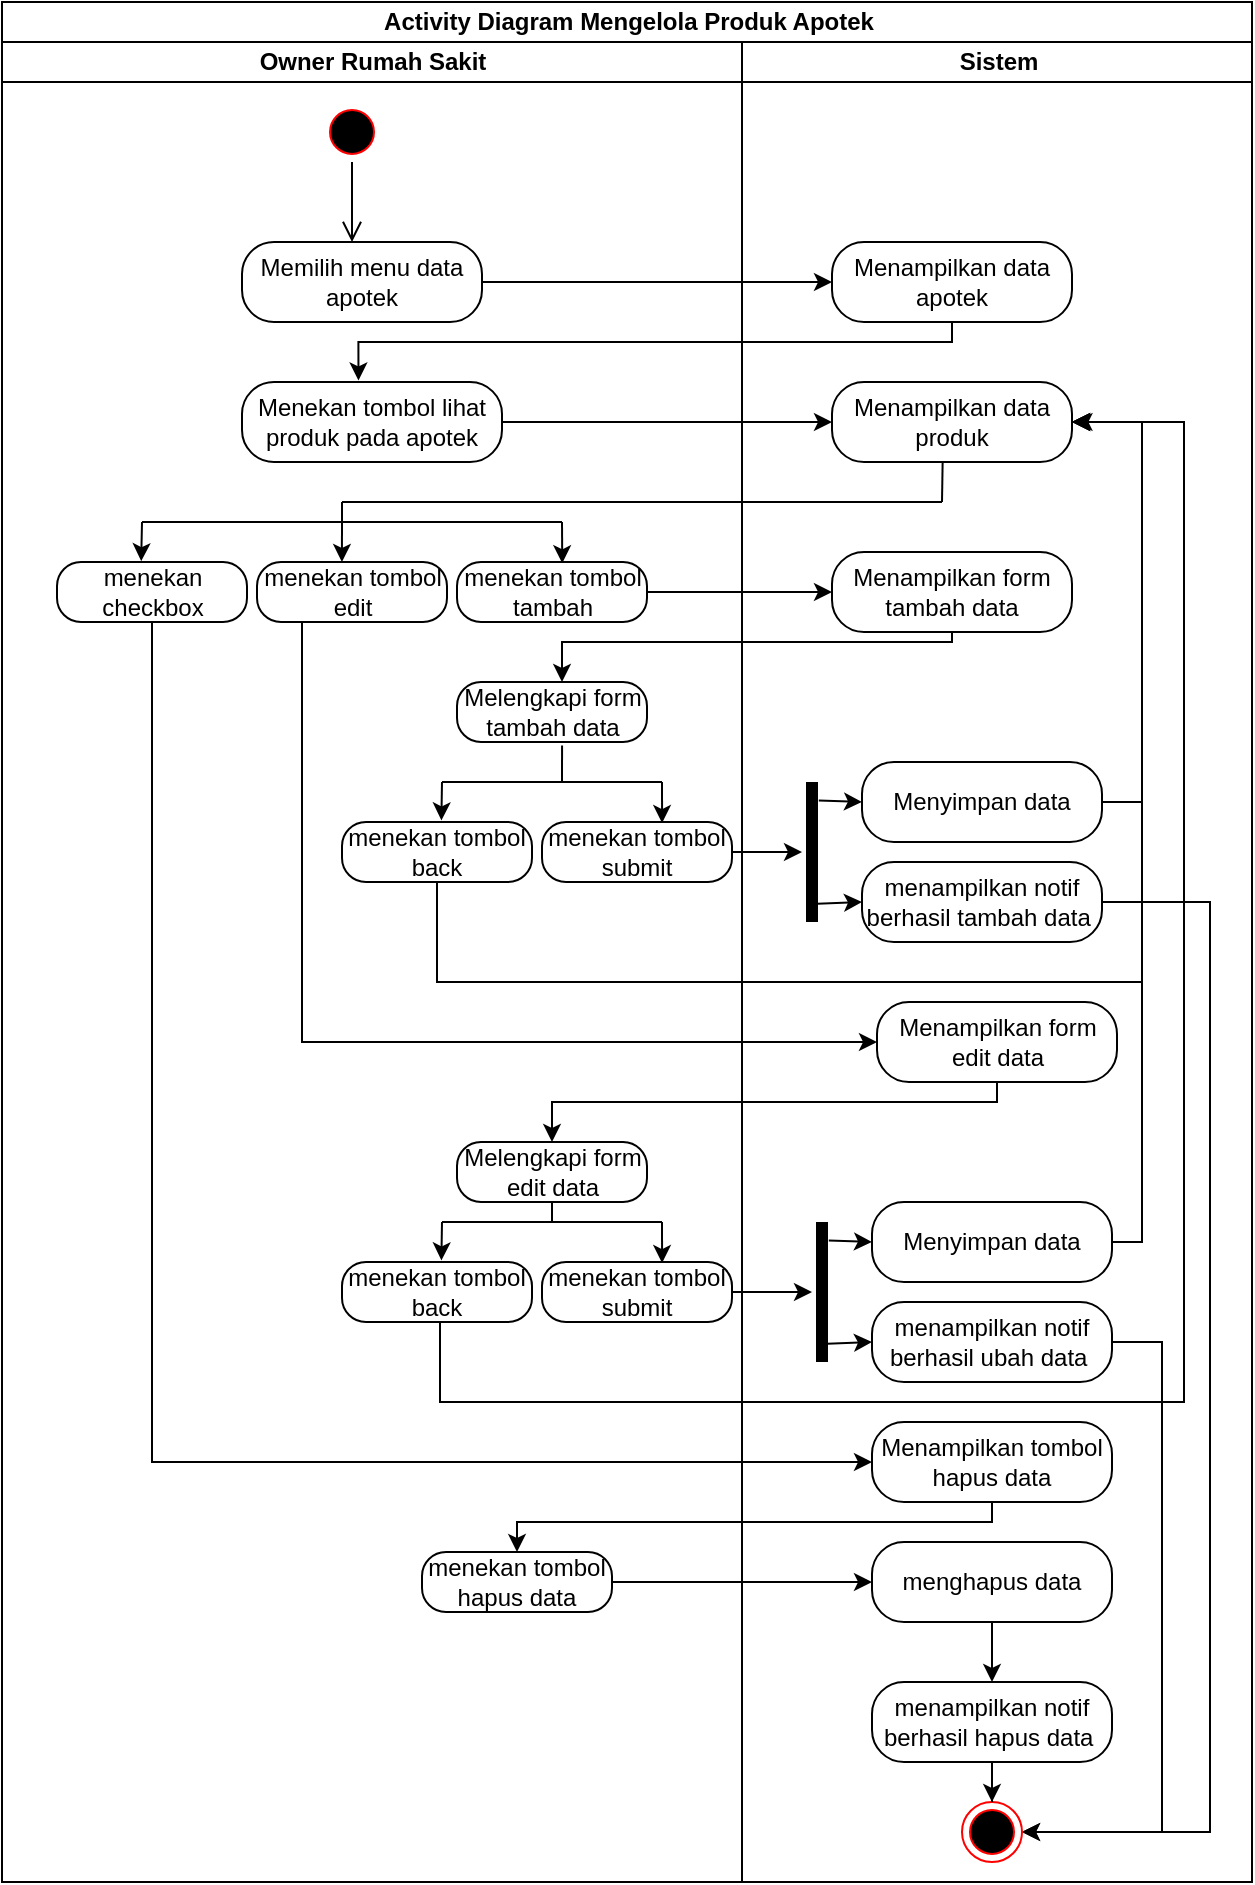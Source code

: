 <mxfile version="20.8.16" type="device"><diagram name="Halaman-1" id="PlDD8hu0ttYD9z4HBj_u"><mxGraphModel dx="1036" dy="614" grid="1" gridSize="10" guides="1" tooltips="1" connect="1" arrows="1" fold="1" page="1" pageScale="1" pageWidth="827" pageHeight="1169" math="0" shadow="0"><root><mxCell id="0"/><mxCell id="1" parent="0"/><mxCell id="JHjuRr0KbT05Q5GvLW9h-1" value="Activity Diagram Mengelola Produk Apotek" style="swimlane;childLayout=stackLayout;resizeParent=1;resizeParentMax=0;startSize=20;html=1;" parent="1" vertex="1"><mxGeometry x="220.0" y="150" width="625" height="940" as="geometry"/></mxCell><mxCell id="JHjuRr0KbT05Q5GvLW9h-2" value="Owner Rumah Sakit" style="swimlane;startSize=20;html=1;" parent="JHjuRr0KbT05Q5GvLW9h-1" vertex="1"><mxGeometry y="20" width="370" height="920" as="geometry"/></mxCell><mxCell id="JHjuRr0KbT05Q5GvLW9h-3" value="Memilih menu data apotek" style="rounded=1;whiteSpace=wrap;html=1;arcSize=40;fontColor=#000000;fillColor=default;strokeColor=default;" parent="JHjuRr0KbT05Q5GvLW9h-2" vertex="1"><mxGeometry x="120.0" y="100" width="120" height="40" as="geometry"/></mxCell><mxCell id="JHjuRr0KbT05Q5GvLW9h-4" value="Menekan tombol lihat produk pada apotek" style="rounded=1;whiteSpace=wrap;html=1;arcSize=40;fontColor=#000000;fillColor=default;strokeColor=default;" parent="JHjuRr0KbT05Q5GvLW9h-2" vertex="1"><mxGeometry x="120" y="170" width="130" height="40" as="geometry"/></mxCell><mxCell id="JHjuRr0KbT05Q5GvLW9h-5" value="" style="ellipse;html=1;shape=startState;fillColor=#000000;strokeColor=#ff0000;" parent="JHjuRr0KbT05Q5GvLW9h-2" vertex="1"><mxGeometry x="160.0" y="30" width="30" height="30" as="geometry"/></mxCell><mxCell id="JHjuRr0KbT05Q5GvLW9h-6" value="" style="edgeStyle=orthogonalEdgeStyle;html=1;verticalAlign=bottom;endArrow=open;endSize=8;strokeColor=default;rounded=0;" parent="JHjuRr0KbT05Q5GvLW9h-2" source="JHjuRr0KbT05Q5GvLW9h-5" edge="1"><mxGeometry relative="1" as="geometry"><mxPoint x="175.0" y="100" as="targetPoint"/></mxGeometry></mxCell><mxCell id="JHjuRr0KbT05Q5GvLW9h-7" value="menekan checkbox" style="rounded=1;whiteSpace=wrap;html=1;arcSize=40;fontColor=#000000;fillColor=default;strokeColor=default;" parent="JHjuRr0KbT05Q5GvLW9h-2" vertex="1"><mxGeometry x="27.5" y="260" width="95" height="30" as="geometry"/></mxCell><mxCell id="JHjuRr0KbT05Q5GvLW9h-8" value="menekan tombol edit" style="rounded=1;whiteSpace=wrap;html=1;arcSize=40;fontColor=#000000;fillColor=default;strokeColor=default;" parent="JHjuRr0KbT05Q5GvLW9h-2" vertex="1"><mxGeometry x="127.5" y="260" width="95" height="30" as="geometry"/></mxCell><mxCell id="JHjuRr0KbT05Q5GvLW9h-9" value="menekan tombol tambah" style="rounded=1;whiteSpace=wrap;html=1;arcSize=40;fontColor=#000000;fillColor=default;strokeColor=default;" parent="JHjuRr0KbT05Q5GvLW9h-2" vertex="1"><mxGeometry x="227.5" y="260" width="95" height="30" as="geometry"/></mxCell><mxCell id="JHjuRr0KbT05Q5GvLW9h-10" value="" style="endArrow=none;html=1;rounded=0;" parent="JHjuRr0KbT05Q5GvLW9h-2" edge="1"><mxGeometry width="50" height="50" relative="1" as="geometry"><mxPoint x="70.0" y="240" as="sourcePoint"/><mxPoint x="280.0" y="240" as="targetPoint"/></mxGeometry></mxCell><mxCell id="JHjuRr0KbT05Q5GvLW9h-11" value="" style="endArrow=classic;html=1;rounded=0;entryX=0.554;entryY=0.021;entryDx=0;entryDy=0;entryPerimeter=0;" parent="JHjuRr0KbT05Q5GvLW9h-2" target="JHjuRr0KbT05Q5GvLW9h-9" edge="1"><mxGeometry width="50" height="50" relative="1" as="geometry"><mxPoint x="280.0" y="240" as="sourcePoint"/><mxPoint x="276.02" y="260" as="targetPoint"/></mxGeometry></mxCell><mxCell id="JHjuRr0KbT05Q5GvLW9h-12" value="Melengkapi form tambah data" style="rounded=1;whiteSpace=wrap;html=1;arcSize=40;fontColor=#000000;fillColor=default;strokeColor=default;" parent="JHjuRr0KbT05Q5GvLW9h-2" vertex="1"><mxGeometry x="227.5" y="320" width="95" height="30" as="geometry"/></mxCell><mxCell id="JHjuRr0KbT05Q5GvLW9h-13" value="menekan tombol back" style="rounded=1;whiteSpace=wrap;html=1;arcSize=40;fontColor=#000000;fillColor=default;strokeColor=default;" parent="JHjuRr0KbT05Q5GvLW9h-2" vertex="1"><mxGeometry x="170" y="390" width="95" height="30" as="geometry"/></mxCell><mxCell id="JHjuRr0KbT05Q5GvLW9h-14" style="edgeStyle=orthogonalEdgeStyle;rounded=0;orthogonalLoop=1;jettySize=auto;html=1;" parent="JHjuRr0KbT05Q5GvLW9h-2" source="JHjuRr0KbT05Q5GvLW9h-15" edge="1"><mxGeometry relative="1" as="geometry"><mxPoint x="400.0" y="405" as="targetPoint"/></mxGeometry></mxCell><mxCell id="JHjuRr0KbT05Q5GvLW9h-15" value="menekan tombol submit" style="rounded=1;whiteSpace=wrap;html=1;arcSize=40;fontColor=#000000;fillColor=default;strokeColor=default;" parent="JHjuRr0KbT05Q5GvLW9h-2" vertex="1"><mxGeometry x="270" y="390" width="95" height="30" as="geometry"/></mxCell><mxCell id="JHjuRr0KbT05Q5GvLW9h-16" value="" style="endArrow=none;html=1;rounded=0;" parent="JHjuRr0KbT05Q5GvLW9h-2" edge="1"><mxGeometry width="50" height="50" relative="1" as="geometry"><mxPoint x="220.0" y="370" as="sourcePoint"/><mxPoint x="330.0" y="370" as="targetPoint"/></mxGeometry></mxCell><mxCell id="JHjuRr0KbT05Q5GvLW9h-18" value="Melengkapi form edit data" style="rounded=1;whiteSpace=wrap;html=1;arcSize=40;fontColor=#000000;fillColor=default;strokeColor=default;" parent="JHjuRr0KbT05Q5GvLW9h-2" vertex="1"><mxGeometry x="227.5" y="550" width="95" height="30" as="geometry"/></mxCell><mxCell id="JHjuRr0KbT05Q5GvLW9h-19" value="menekan tombol back" style="rounded=1;whiteSpace=wrap;html=1;arcSize=40;fontColor=#000000;fillColor=default;strokeColor=default;" parent="JHjuRr0KbT05Q5GvLW9h-2" vertex="1"><mxGeometry x="170" y="610" width="95" height="30" as="geometry"/></mxCell><mxCell id="JHjuRr0KbT05Q5GvLW9h-20" value="menekan tombol submit" style="rounded=1;whiteSpace=wrap;html=1;arcSize=40;fontColor=#000000;fillColor=default;strokeColor=default;" parent="JHjuRr0KbT05Q5GvLW9h-2" vertex="1"><mxGeometry x="270" y="610" width="95" height="30" as="geometry"/></mxCell><mxCell id="JHjuRr0KbT05Q5GvLW9h-21" value="" style="endArrow=none;html=1;rounded=0;" parent="JHjuRr0KbT05Q5GvLW9h-2" edge="1"><mxGeometry width="50" height="50" relative="1" as="geometry"><mxPoint x="220.0" y="590" as="sourcePoint"/><mxPoint x="330.0" y="590" as="targetPoint"/></mxGeometry></mxCell><mxCell id="JHjuRr0KbT05Q5GvLW9h-22" value="" style="endArrow=classic;html=1;rounded=0;entryX=0.523;entryY=-0.027;entryDx=0;entryDy=0;entryPerimeter=0;" parent="JHjuRr0KbT05Q5GvLW9h-2" target="JHjuRr0KbT05Q5GvLW9h-19" edge="1"><mxGeometry width="50" height="50" relative="1" as="geometry"><mxPoint x="220.0" y="590" as="sourcePoint"/><mxPoint x="370.0" y="570" as="targetPoint"/></mxGeometry></mxCell><mxCell id="JHjuRr0KbT05Q5GvLW9h-23" value="" style="endArrow=classic;html=1;rounded=0;entryX=0.632;entryY=0.017;entryDx=0;entryDy=0;entryPerimeter=0;" parent="JHjuRr0KbT05Q5GvLW9h-2" target="JHjuRr0KbT05Q5GvLW9h-20" edge="1"><mxGeometry width="50" height="50" relative="1" as="geometry"><mxPoint x="330.0" y="590" as="sourcePoint"/><mxPoint x="370.0" y="570" as="targetPoint"/></mxGeometry></mxCell><mxCell id="JHjuRr0KbT05Q5GvLW9h-24" value="menekan tombol hapus data" style="rounded=1;whiteSpace=wrap;html=1;arcSize=40;fontColor=#000000;fillColor=default;strokeColor=default;" parent="JHjuRr0KbT05Q5GvLW9h-2" vertex="1"><mxGeometry x="210" y="755" width="95" height="30" as="geometry"/></mxCell><mxCell id="JHjuRr0KbT05Q5GvLW9h-25" value="" style="edgeStyle=orthogonalEdgeStyle;rounded=0;orthogonalLoop=1;jettySize=auto;html=1;" parent="JHjuRr0KbT05Q5GvLW9h-1" edge="1"><mxGeometry relative="1" as="geometry"><mxPoint x="175.0" y="140" as="sourcePoint"/></mxGeometry></mxCell><mxCell id="JHjuRr0KbT05Q5GvLW9h-26" value="" style="edgeStyle=orthogonalEdgeStyle;rounded=0;orthogonalLoop=1;jettySize=auto;html=1;" parent="JHjuRr0KbT05Q5GvLW9h-1" source="JHjuRr0KbT05Q5GvLW9h-3" target="JHjuRr0KbT05Q5GvLW9h-33" edge="1"><mxGeometry relative="1" as="geometry"/></mxCell><mxCell id="JHjuRr0KbT05Q5GvLW9h-27" value="" style="edgeStyle=orthogonalEdgeStyle;rounded=0;orthogonalLoop=1;jettySize=auto;html=1;" parent="JHjuRr0KbT05Q5GvLW9h-1" source="JHjuRr0KbT05Q5GvLW9h-4" target="JHjuRr0KbT05Q5GvLW9h-34" edge="1"><mxGeometry relative="1" as="geometry"/></mxCell><mxCell id="JHjuRr0KbT05Q5GvLW9h-28" style="edgeStyle=orthogonalEdgeStyle;rounded=0;orthogonalLoop=1;jettySize=auto;html=1;entryX=0.448;entryY=-0.019;entryDx=0;entryDy=0;entryPerimeter=0;" parent="JHjuRr0KbT05Q5GvLW9h-1" source="JHjuRr0KbT05Q5GvLW9h-33" target="JHjuRr0KbT05Q5GvLW9h-4" edge="1"><mxGeometry relative="1" as="geometry"><Array as="points"><mxPoint x="380" y="170"/><mxPoint x="114" y="170"/></Array></mxGeometry></mxCell><mxCell id="JHjuRr0KbT05Q5GvLW9h-29" value="" style="edgeStyle=orthogonalEdgeStyle;rounded=0;orthogonalLoop=1;jettySize=auto;html=1;" parent="JHjuRr0KbT05Q5GvLW9h-1" source="JHjuRr0KbT05Q5GvLW9h-9" target="JHjuRr0KbT05Q5GvLW9h-35" edge="1"><mxGeometry relative="1" as="geometry"/></mxCell><mxCell id="JHjuRr0KbT05Q5GvLW9h-30" style="edgeStyle=orthogonalEdgeStyle;rounded=0;orthogonalLoop=1;jettySize=auto;html=1;entryX=1;entryY=0.5;entryDx=0;entryDy=0;" parent="JHjuRr0KbT05Q5GvLW9h-1" source="JHjuRr0KbT05Q5GvLW9h-13" target="JHjuRr0KbT05Q5GvLW9h-34" edge="1"><mxGeometry relative="1" as="geometry"><Array as="points"><mxPoint x="218" y="490"/><mxPoint x="570" y="490"/><mxPoint x="570" y="210"/></Array></mxGeometry></mxCell><mxCell id="JHjuRr0KbT05Q5GvLW9h-31" style="edgeStyle=orthogonalEdgeStyle;rounded=0;orthogonalLoop=1;jettySize=auto;html=1;entryX=0.5;entryY=0;entryDx=0;entryDy=0;" parent="JHjuRr0KbT05Q5GvLW9h-1" source="JHjuRr0KbT05Q5GvLW9h-42" target="JHjuRr0KbT05Q5GvLW9h-18" edge="1"><mxGeometry relative="1" as="geometry"><Array as="points"><mxPoint x="497" y="550"/><mxPoint x="275" y="550"/></Array></mxGeometry></mxCell><mxCell id="JHjuRr0KbT05Q5GvLW9h-32" value="Sistem" style="swimlane;startSize=20;html=1;" parent="JHjuRr0KbT05Q5GvLW9h-1" vertex="1"><mxGeometry x="370" y="20" width="255" height="920" as="geometry"/></mxCell><mxCell id="JHjuRr0KbT05Q5GvLW9h-33" value="Menampilkan data apotek" style="rounded=1;whiteSpace=wrap;html=1;arcSize=40;fontColor=#000000;fillColor=default;strokeColor=default;" parent="JHjuRr0KbT05Q5GvLW9h-32" vertex="1"><mxGeometry x="45.0" y="100" width="120" height="40" as="geometry"/></mxCell><mxCell id="JHjuRr0KbT05Q5GvLW9h-34" value="Menampilkan data produk" style="rounded=1;whiteSpace=wrap;html=1;arcSize=40;fontColor=#000000;fillColor=default;strokeColor=default;" parent="JHjuRr0KbT05Q5GvLW9h-32" vertex="1"><mxGeometry x="45.0" y="170" width="120" height="40" as="geometry"/></mxCell><mxCell id="JHjuRr0KbT05Q5GvLW9h-35" value="Menampilkan form tambah data" style="rounded=1;whiteSpace=wrap;html=1;arcSize=40;fontColor=#000000;fillColor=default;strokeColor=default;" parent="JHjuRr0KbT05Q5GvLW9h-32" vertex="1"><mxGeometry x="45.0" y="255" width="120" height="40" as="geometry"/></mxCell><mxCell id="JHjuRr0KbT05Q5GvLW9h-36" value="" style="shape=line;html=1;strokeWidth=6;strokeColor=default;rotation=90;" parent="JHjuRr0KbT05Q5GvLW9h-32" vertex="1"><mxGeometry y="400" width="70" height="10" as="geometry"/></mxCell><mxCell id="JHjuRr0KbT05Q5GvLW9h-37" style="edgeStyle=orthogonalEdgeStyle;rounded=0;orthogonalLoop=1;jettySize=auto;html=1;exitX=1;exitY=0.5;exitDx=0;exitDy=0;" parent="JHjuRr0KbT05Q5GvLW9h-32" source="JHjuRr0KbT05Q5GvLW9h-38" edge="1"><mxGeometry relative="1" as="geometry"><mxPoint x="204" y="430" as="sourcePoint"/><mxPoint x="140.0" y="895" as="targetPoint"/><Array as="points"><mxPoint x="234" y="430"/><mxPoint x="234" y="895"/></Array></mxGeometry></mxCell><mxCell id="JHjuRr0KbT05Q5GvLW9h-38" value="menampilkan notif berhasil tambah data&amp;nbsp;" style="rounded=1;whiteSpace=wrap;html=1;arcSize=40;fontColor=#000000;fillColor=default;strokeColor=default;" parent="JHjuRr0KbT05Q5GvLW9h-32" vertex="1"><mxGeometry x="60" y="410" width="120" height="40" as="geometry"/></mxCell><mxCell id="JHjuRr0KbT05Q5GvLW9h-39" style="edgeStyle=orthogonalEdgeStyle;rounded=0;orthogonalLoop=1;jettySize=auto;html=1;entryX=1;entryY=0.5;entryDx=0;entryDy=0;" parent="JHjuRr0KbT05Q5GvLW9h-32" source="JHjuRr0KbT05Q5GvLW9h-40" target="JHjuRr0KbT05Q5GvLW9h-34" edge="1"><mxGeometry relative="1" as="geometry"><Array as="points"><mxPoint x="200" y="380"/><mxPoint x="200" y="190"/></Array></mxGeometry></mxCell><mxCell id="JHjuRr0KbT05Q5GvLW9h-40" value="Menyimpan data" style="rounded=1;whiteSpace=wrap;html=1;arcSize=40;fontColor=#000000;fillColor=default;strokeColor=default;" parent="JHjuRr0KbT05Q5GvLW9h-32" vertex="1"><mxGeometry x="60" y="360" width="120" height="40" as="geometry"/></mxCell><mxCell id="JHjuRr0KbT05Q5GvLW9h-41" value="" style="endArrow=classic;html=1;rounded=0;entryX=0;entryY=0.5;entryDx=0;entryDy=0;exitX=0.133;exitY=0.16;exitDx=0;exitDy=0;exitPerimeter=0;" parent="JHjuRr0KbT05Q5GvLW9h-32" source="JHjuRr0KbT05Q5GvLW9h-36" target="JHjuRr0KbT05Q5GvLW9h-40" edge="1"><mxGeometry width="50" height="50" relative="1" as="geometry"><mxPoint x="-50.0" y="460" as="sourcePoint"/><mxPoint x="-4.547e-13" y="410" as="targetPoint"/></mxGeometry></mxCell><mxCell id="JHjuRr0KbT05Q5GvLW9h-42" value="Menampilkan form edit data" style="rounded=1;whiteSpace=wrap;html=1;arcSize=40;fontColor=#000000;fillColor=default;strokeColor=default;" parent="JHjuRr0KbT05Q5GvLW9h-32" vertex="1"><mxGeometry x="67.5" y="480" width="120" height="40" as="geometry"/></mxCell><mxCell id="JHjuRr0KbT05Q5GvLW9h-43" style="edgeStyle=orthogonalEdgeStyle;rounded=0;orthogonalLoop=1;jettySize=auto;html=1;exitX=1;exitY=0.5;exitDx=0;exitDy=0;" parent="JHjuRr0KbT05Q5GvLW9h-32" source="JHjuRr0KbT05Q5GvLW9h-20" edge="1"><mxGeometry relative="1" as="geometry"><mxPoint x="35.0" y="625" as="targetPoint"/><mxPoint y="625" as="sourcePoint"/></mxGeometry></mxCell><mxCell id="JHjuRr0KbT05Q5GvLW9h-44" value="" style="shape=line;html=1;strokeWidth=6;strokeColor=default;rotation=90;" parent="JHjuRr0KbT05Q5GvLW9h-32" vertex="1"><mxGeometry x="5" y="620" width="70" height="10" as="geometry"/></mxCell><mxCell id="JHjuRr0KbT05Q5GvLW9h-45" style="edgeStyle=orthogonalEdgeStyle;rounded=0;orthogonalLoop=1;jettySize=auto;html=1;entryX=1;entryY=0.5;entryDx=0;entryDy=0;" parent="JHjuRr0KbT05Q5GvLW9h-32" source="JHjuRr0KbT05Q5GvLW9h-46" target="JHjuRr0KbT05Q5GvLW9h-54" edge="1"><mxGeometry relative="1" as="geometry"><Array as="points"><mxPoint x="210" y="650"/><mxPoint x="210" y="895"/></Array></mxGeometry></mxCell><mxCell id="JHjuRr0KbT05Q5GvLW9h-46" value="menampilkan notif berhasil ubah data&amp;nbsp;" style="rounded=1;whiteSpace=wrap;html=1;arcSize=40;fontColor=#000000;fillColor=default;strokeColor=default;" parent="JHjuRr0KbT05Q5GvLW9h-32" vertex="1"><mxGeometry x="65" y="630" width="120" height="40" as="geometry"/></mxCell><mxCell id="JHjuRr0KbT05Q5GvLW9h-47" style="edgeStyle=orthogonalEdgeStyle;rounded=0;orthogonalLoop=1;jettySize=auto;html=1;entryX=1;entryY=0.5;entryDx=0;entryDy=0;" parent="JHjuRr0KbT05Q5GvLW9h-32" source="JHjuRr0KbT05Q5GvLW9h-48" target="JHjuRr0KbT05Q5GvLW9h-34" edge="1"><mxGeometry relative="1" as="geometry"><Array as="points"><mxPoint x="200" y="600"/><mxPoint x="200" y="190"/></Array></mxGeometry></mxCell><mxCell id="JHjuRr0KbT05Q5GvLW9h-48" value="Menyimpan data" style="rounded=1;whiteSpace=wrap;html=1;arcSize=40;fontColor=#000000;fillColor=default;strokeColor=default;" parent="JHjuRr0KbT05Q5GvLW9h-32" vertex="1"><mxGeometry x="65" y="580" width="120" height="40" as="geometry"/></mxCell><mxCell id="JHjuRr0KbT05Q5GvLW9h-49" value="" style="endArrow=classic;html=1;rounded=0;entryX=0;entryY=0.5;entryDx=0;entryDy=0;exitX=0.133;exitY=0.16;exitDx=0;exitDy=0;exitPerimeter=0;" parent="JHjuRr0KbT05Q5GvLW9h-32" source="JHjuRr0KbT05Q5GvLW9h-44" target="JHjuRr0KbT05Q5GvLW9h-48" edge="1"><mxGeometry width="50" height="50" relative="1" as="geometry"><mxPoint x="-45.0" y="680" as="sourcePoint"/><mxPoint x="5.0" y="630" as="targetPoint"/></mxGeometry></mxCell><mxCell id="JHjuRr0KbT05Q5GvLW9h-50" value="" style="endArrow=classic;html=1;rounded=0;exitX=0.87;exitY=0.24;exitDx=0;exitDy=0;exitPerimeter=0;" parent="JHjuRr0KbT05Q5GvLW9h-32" source="JHjuRr0KbT05Q5GvLW9h-44" edge="1"><mxGeometry width="50" height="50" relative="1" as="geometry"><mxPoint x="-45.0" y="680" as="sourcePoint"/><mxPoint x="65.0" y="650" as="targetPoint"/></mxGeometry></mxCell><mxCell id="JHjuRr0KbT05Q5GvLW9h-51" value="Menampilkan tombol hapus data" style="rounded=1;whiteSpace=wrap;html=1;arcSize=40;fontColor=#000000;fillColor=default;strokeColor=default;" parent="JHjuRr0KbT05Q5GvLW9h-32" vertex="1"><mxGeometry x="65" y="690" width="120" height="40" as="geometry"/></mxCell><mxCell id="JHjuRr0KbT05Q5GvLW9h-52" value="" style="edgeStyle=orthogonalEdgeStyle;rounded=0;orthogonalLoop=1;jettySize=auto;html=1;" parent="JHjuRr0KbT05Q5GvLW9h-32" source="JHjuRr0KbT05Q5GvLW9h-53" target="JHjuRr0KbT05Q5GvLW9h-56" edge="1"><mxGeometry relative="1" as="geometry"/></mxCell><mxCell id="JHjuRr0KbT05Q5GvLW9h-53" value="menghapus data" style="rounded=1;whiteSpace=wrap;html=1;arcSize=40;fontColor=#000000;fillColor=default;strokeColor=default;" parent="JHjuRr0KbT05Q5GvLW9h-32" vertex="1"><mxGeometry x="65" y="750" width="120" height="40" as="geometry"/></mxCell><mxCell id="JHjuRr0KbT05Q5GvLW9h-54" value="" style="ellipse;html=1;shape=endState;fillColor=#000000;strokeColor=#ff0000;" parent="JHjuRr0KbT05Q5GvLW9h-32" vertex="1"><mxGeometry x="110.0" y="880" width="30" height="30" as="geometry"/></mxCell><mxCell id="JHjuRr0KbT05Q5GvLW9h-55" value="" style="edgeStyle=orthogonalEdgeStyle;rounded=0;orthogonalLoop=1;jettySize=auto;html=1;" parent="JHjuRr0KbT05Q5GvLW9h-32" source="JHjuRr0KbT05Q5GvLW9h-56" target="JHjuRr0KbT05Q5GvLW9h-54" edge="1"><mxGeometry relative="1" as="geometry"/></mxCell><mxCell id="JHjuRr0KbT05Q5GvLW9h-56" value="menampilkan notif berhasil hapus data&amp;nbsp;" style="rounded=1;whiteSpace=wrap;html=1;arcSize=40;fontColor=#000000;fillColor=default;strokeColor=default;" parent="JHjuRr0KbT05Q5GvLW9h-32" vertex="1"><mxGeometry x="65" y="820" width="120" height="40" as="geometry"/></mxCell><mxCell id="JHjuRr0KbT05Q5GvLW9h-57" style="edgeStyle=orthogonalEdgeStyle;rounded=0;orthogonalLoop=1;jettySize=auto;html=1;entryX=1;entryY=0.25;entryDx=0;entryDy=0;exitX=0.5;exitY=1;exitDx=0;exitDy=0;" parent="JHjuRr0KbT05Q5GvLW9h-32" source="JHjuRr0KbT05Q5GvLW9h-19" edge="1"><mxGeometry relative="1" as="geometry"><mxPoint x="-151.275" y="650.0" as="sourcePoint"/><mxPoint x="166.24" y="190" as="targetPoint"/><Array as="points"><mxPoint x="-151" y="640"/><mxPoint x="-151" y="680"/><mxPoint x="221" y="680"/><mxPoint x="221" y="190"/></Array></mxGeometry></mxCell><mxCell id="JHjuRr0KbT05Q5GvLW9h-58" style="edgeStyle=orthogonalEdgeStyle;rounded=0;orthogonalLoop=1;jettySize=auto;html=1;entryX=0;entryY=0.5;entryDx=0;entryDy=0;" parent="JHjuRr0KbT05Q5GvLW9h-1" source="JHjuRr0KbT05Q5GvLW9h-7" target="JHjuRr0KbT05Q5GvLW9h-51" edge="1"><mxGeometry relative="1" as="geometry"><Array as="points"><mxPoint x="75" y="730"/></Array></mxGeometry></mxCell><mxCell id="JHjuRr0KbT05Q5GvLW9h-59" style="edgeStyle=orthogonalEdgeStyle;rounded=0;orthogonalLoop=1;jettySize=auto;html=1;entryX=0;entryY=0.5;entryDx=0;entryDy=0;" parent="JHjuRr0KbT05Q5GvLW9h-1" source="JHjuRr0KbT05Q5GvLW9h-24" target="JHjuRr0KbT05Q5GvLW9h-53" edge="1"><mxGeometry relative="1" as="geometry"/></mxCell><mxCell id="JHjuRr0KbT05Q5GvLW9h-60" style="edgeStyle=orthogonalEdgeStyle;rounded=0;orthogonalLoop=1;jettySize=auto;html=1;entryX=0.5;entryY=0;entryDx=0;entryDy=0;" parent="JHjuRr0KbT05Q5GvLW9h-1" source="JHjuRr0KbT05Q5GvLW9h-51" target="JHjuRr0KbT05Q5GvLW9h-24" edge="1"><mxGeometry relative="1" as="geometry"><Array as="points"><mxPoint x="495" y="760"/><mxPoint x="258" y="760"/></Array></mxGeometry></mxCell><mxCell id="JHjuRr0KbT05Q5GvLW9h-61" style="edgeStyle=orthogonalEdgeStyle;rounded=0;orthogonalLoop=1;jettySize=auto;html=1;" parent="JHjuRr0KbT05Q5GvLW9h-1" source="JHjuRr0KbT05Q5GvLW9h-35" target="JHjuRr0KbT05Q5GvLW9h-12" edge="1"><mxGeometry relative="1" as="geometry"><Array as="points"><mxPoint x="475" y="320"/><mxPoint x="280" y="320"/></Array></mxGeometry></mxCell><mxCell id="JHjuRr0KbT05Q5GvLW9h-17" style="edgeStyle=orthogonalEdgeStyle;rounded=0;orthogonalLoop=1;jettySize=auto;html=1;exitX=0.25;exitY=1;exitDx=0;exitDy=0;" parent="JHjuRr0KbT05Q5GvLW9h-1" source="JHjuRr0KbT05Q5GvLW9h-8" target="JHjuRr0KbT05Q5GvLW9h-42" edge="1"><mxGeometry relative="1" as="geometry"><mxPoint x="150.0" y="320" as="sourcePoint"/><mxPoint x="437.5" y="510" as="targetPoint"/><Array as="points"><mxPoint x="150" y="310"/><mxPoint x="150" y="520"/></Array></mxGeometry></mxCell><mxCell id="JHjuRr0KbT05Q5GvLW9h-62" value="" style="endArrow=classic;html=1;rounded=0;entryX=0.443;entryY=-0.014;entryDx=0;entryDy=0;entryPerimeter=0;" parent="1" target="JHjuRr0KbT05Q5GvLW9h-7" edge="1"><mxGeometry width="50" height="50" relative="1" as="geometry"><mxPoint x="290" y="410" as="sourcePoint"/><mxPoint x="300" y="370" as="targetPoint"/></mxGeometry></mxCell><mxCell id="JHjuRr0KbT05Q5GvLW9h-63" value="" style="endArrow=classic;html=1;rounded=0;entryX=0.447;entryY=0;entryDx=0;entryDy=0;entryPerimeter=0;" parent="1" target="JHjuRr0KbT05Q5GvLW9h-8" edge="1"><mxGeometry width="50" height="50" relative="1" as="geometry"><mxPoint x="390" y="410" as="sourcePoint"/><mxPoint x="300" y="370" as="targetPoint"/></mxGeometry></mxCell><mxCell id="JHjuRr0KbT05Q5GvLW9h-64" value="" style="endArrow=none;html=1;rounded=0;entryX=0.461;entryY=0.997;entryDx=0;entryDy=0;entryPerimeter=0;" parent="1" target="JHjuRr0KbT05Q5GvLW9h-34" edge="1"><mxGeometry width="50" height="50" relative="1" as="geometry"><mxPoint x="690" y="400" as="sourcePoint"/><mxPoint x="530" y="430" as="targetPoint"/></mxGeometry></mxCell><mxCell id="JHjuRr0KbT05Q5GvLW9h-65" value="" style="endArrow=none;html=1;rounded=0;" parent="1" edge="1"><mxGeometry width="50" height="50" relative="1" as="geometry"><mxPoint x="390" y="400" as="sourcePoint"/><mxPoint x="690" y="400" as="targetPoint"/></mxGeometry></mxCell><mxCell id="JHjuRr0KbT05Q5GvLW9h-66" value="" style="endArrow=none;html=1;rounded=0;" parent="1" edge="1"><mxGeometry width="50" height="50" relative="1" as="geometry"><mxPoint x="390" y="410" as="sourcePoint"/><mxPoint x="390" y="400" as="targetPoint"/></mxGeometry></mxCell><mxCell id="JHjuRr0KbT05Q5GvLW9h-67" value="" style="endArrow=classic;html=1;rounded=0;entryX=0.523;entryY=-0.027;entryDx=0;entryDy=0;entryPerimeter=0;" parent="1" target="JHjuRr0KbT05Q5GvLW9h-13" edge="1"><mxGeometry width="50" height="50" relative="1" as="geometry"><mxPoint x="440" y="540" as="sourcePoint"/><mxPoint x="590" y="520" as="targetPoint"/></mxGeometry></mxCell><mxCell id="JHjuRr0KbT05Q5GvLW9h-68" value="" style="endArrow=classic;html=1;rounded=0;entryX=0.632;entryY=0.017;entryDx=0;entryDy=0;entryPerimeter=0;" parent="1" target="JHjuRr0KbT05Q5GvLW9h-15" edge="1"><mxGeometry width="50" height="50" relative="1" as="geometry"><mxPoint x="550" y="540" as="sourcePoint"/><mxPoint x="590" y="520" as="targetPoint"/></mxGeometry></mxCell><mxCell id="JHjuRr0KbT05Q5GvLW9h-69" value="" style="endArrow=none;html=1;rounded=0;entryX=0.553;entryY=1.057;entryDx=0;entryDy=0;entryPerimeter=0;" parent="1" target="JHjuRr0KbT05Q5GvLW9h-12" edge="1"><mxGeometry width="50" height="50" relative="1" as="geometry"><mxPoint x="500" y="540" as="sourcePoint"/><mxPoint x="590" y="520" as="targetPoint"/></mxGeometry></mxCell><mxCell id="JHjuRr0KbT05Q5GvLW9h-70" value="" style="endArrow=classic;html=1;rounded=0;exitX=0.87;exitY=0.24;exitDx=0;exitDy=0;exitPerimeter=0;" parent="1" source="JHjuRr0KbT05Q5GvLW9h-36" edge="1"><mxGeometry width="50" height="50" relative="1" as="geometry"><mxPoint x="540" y="630" as="sourcePoint"/><mxPoint x="650" y="600" as="targetPoint"/></mxGeometry></mxCell><mxCell id="JHjuRr0KbT05Q5GvLW9h-71" value="" style="endArrow=none;html=1;rounded=0;entryX=0.5;entryY=1;entryDx=0;entryDy=0;" parent="1" target="JHjuRr0KbT05Q5GvLW9h-18" edge="1"><mxGeometry width="50" height="50" relative="1" as="geometry"><mxPoint x="495" y="760" as="sourcePoint"/><mxPoint x="500" y="720" as="targetPoint"/></mxGeometry></mxCell></root></mxGraphModel></diagram></mxfile>